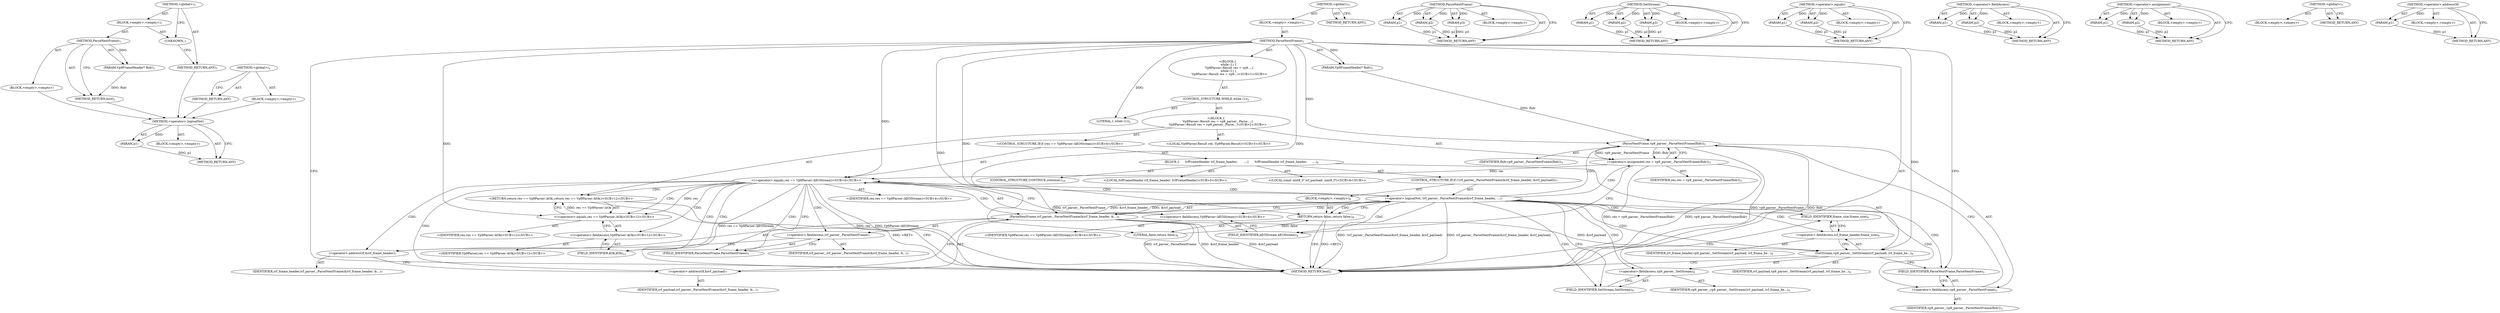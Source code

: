 digraph "&lt;global&gt;" {
vulnerable_107 [label=<(METHOD,&lt;operator&gt;.logicalNot)>];
vulnerable_108 [label=<(PARAM,p1)>];
vulnerable_109 [label=<(BLOCK,&lt;empty&gt;,&lt;empty&gt;)>];
vulnerable_110 [label=<(METHOD_RETURN,ANY)>];
vulnerable_6 [label=<(METHOD,&lt;global&gt;)<SUB>1</SUB>>];
vulnerable_7 [label=<(BLOCK,&lt;empty&gt;,&lt;empty&gt;)<SUB>1</SUB>>];
vulnerable_8 [label=<(METHOD,ParseNextFrame)<SUB>1</SUB>>];
vulnerable_9 [label=<(PARAM,Vp9FrameHeader* fhdr)<SUB>1</SUB>>];
vulnerable_10 [label="<(BLOCK,{
  while (1) {
    Vp9Parser::Result res = vp9...,{
  while (1) {
    Vp9Parser::Result res = vp9...)<SUB>1</SUB>>"];
vulnerable_11 [label=<(CONTROL_STRUCTURE,WHILE,while (1))<SUB>2</SUB>>];
vulnerable_12 [label=<(LITERAL,1,while (1))<SUB>2</SUB>>];
vulnerable_13 [label="<(BLOCK,{
    Vp9Parser::Result res = vp9_parser_.Parse...,{
    Vp9Parser::Result res = vp9_parser_.Parse...)<SUB>2</SUB>>"];
vulnerable_14 [label="<(LOCAL,Vp9Parser.Result res: Vp9Parser.Result)<SUB>3</SUB>>"];
vulnerable_15 [label=<(&lt;operator&gt;.assignment,res = vp9_parser_.ParseNextFrame(fhdr))<SUB>3</SUB>>];
vulnerable_16 [label=<(IDENTIFIER,res,res = vp9_parser_.ParseNextFrame(fhdr))<SUB>3</SUB>>];
vulnerable_17 [label=<(ParseNextFrame,vp9_parser_.ParseNextFrame(fhdr))<SUB>3</SUB>>];
vulnerable_18 [label=<(&lt;operator&gt;.fieldAccess,vp9_parser_.ParseNextFrame)<SUB>3</SUB>>];
vulnerable_19 [label=<(IDENTIFIER,vp9_parser_,vp9_parser_.ParseNextFrame(fhdr))<SUB>3</SUB>>];
vulnerable_20 [label=<(FIELD_IDENTIFIER,ParseNextFrame,ParseNextFrame)<SUB>3</SUB>>];
vulnerable_21 [label=<(IDENTIFIER,fhdr,vp9_parser_.ParseNextFrame(fhdr))<SUB>3</SUB>>];
vulnerable_22 [label="<(CONTROL_STRUCTURE,IF,if (res == Vp9Parser::kEOStream))<SUB>4</SUB>>"];
vulnerable_23 [label="<(&lt;operator&gt;.equals,res == Vp9Parser::kEOStream)<SUB>4</SUB>>"];
vulnerable_24 [label="<(IDENTIFIER,res,res == Vp9Parser::kEOStream)<SUB>4</SUB>>"];
vulnerable_25 [label="<(&lt;operator&gt;.fieldAccess,Vp9Parser::kEOStream)<SUB>4</SUB>>"];
vulnerable_26 [label="<(IDENTIFIER,Vp9Parser,res == Vp9Parser::kEOStream)<SUB>4</SUB>>"];
vulnerable_27 [label=<(FIELD_IDENTIFIER,kEOStream,kEOStream)<SUB>4</SUB>>];
vulnerable_28 [label=<(BLOCK,{
      IvfFrameHeader ivf_frame_header;
      ...,{
      IvfFrameHeader ivf_frame_header;
      ...)<SUB>4</SUB>>];
vulnerable_29 [label="<(LOCAL,IvfFrameHeader ivf_frame_header: IvfFrameHeader)<SUB>5</SUB>>"];
vulnerable_30 [label="<(LOCAL,const uint8_t* ivf_payload: uint8_t*)<SUB>6</SUB>>"];
vulnerable_31 [label=<(CONTROL_STRUCTURE,IF,if (!ivf_parser_.ParseNextFrame(&amp;ivf_frame_header, &amp;ivf_payload)))<SUB>7</SUB>>];
vulnerable_32 [label=<(&lt;operator&gt;.logicalNot,!ivf_parser_.ParseNextFrame(&amp;ivf_frame_header, ...)<SUB>7</SUB>>];
vulnerable_33 [label=<(ParseNextFrame,ivf_parser_.ParseNextFrame(&amp;ivf_frame_header, &amp;...)<SUB>7</SUB>>];
vulnerable_34 [label=<(&lt;operator&gt;.fieldAccess,ivf_parser_.ParseNextFrame)<SUB>7</SUB>>];
vulnerable_35 [label=<(IDENTIFIER,ivf_parser_,ivf_parser_.ParseNextFrame(&amp;ivf_frame_header, &amp;...)<SUB>7</SUB>>];
vulnerable_36 [label=<(FIELD_IDENTIFIER,ParseNextFrame,ParseNextFrame)<SUB>7</SUB>>];
vulnerable_37 [label=<(&lt;operator&gt;.addressOf,&amp;ivf_frame_header)<SUB>7</SUB>>];
vulnerable_38 [label=<(IDENTIFIER,ivf_frame_header,ivf_parser_.ParseNextFrame(&amp;ivf_frame_header, &amp;...)<SUB>7</SUB>>];
vulnerable_39 [label=<(&lt;operator&gt;.addressOf,&amp;ivf_payload)<SUB>7</SUB>>];
vulnerable_40 [label=<(IDENTIFIER,ivf_payload,ivf_parser_.ParseNextFrame(&amp;ivf_frame_header, &amp;...)<SUB>7</SUB>>];
vulnerable_41 [label=<(BLOCK,&lt;empty&gt;,&lt;empty&gt;)<SUB>8</SUB>>];
vulnerable_42 [label=<(RETURN,return false;,return false;)<SUB>8</SUB>>];
vulnerable_43 [label=<(LITERAL,false,return false;)<SUB>8</SUB>>];
vulnerable_44 [label=<(SetStream,vp9_parser_.SetStream(ivf_payload, ivf_frame_he...)<SUB>9</SUB>>];
vulnerable_45 [label=<(&lt;operator&gt;.fieldAccess,vp9_parser_.SetStream)<SUB>9</SUB>>];
vulnerable_46 [label=<(IDENTIFIER,vp9_parser_,vp9_parser_.SetStream(ivf_payload, ivf_frame_he...)<SUB>9</SUB>>];
vulnerable_47 [label=<(FIELD_IDENTIFIER,SetStream,SetStream)<SUB>9</SUB>>];
vulnerable_48 [label=<(IDENTIFIER,ivf_payload,vp9_parser_.SetStream(ivf_payload, ivf_frame_he...)<SUB>9</SUB>>];
vulnerable_49 [label=<(&lt;operator&gt;.fieldAccess,ivf_frame_header.frame_size)<SUB>9</SUB>>];
vulnerable_50 [label=<(IDENTIFIER,ivf_frame_header,vp9_parser_.SetStream(ivf_payload, ivf_frame_he...)<SUB>9</SUB>>];
vulnerable_51 [label=<(FIELD_IDENTIFIER,frame_size,frame_size)<SUB>9</SUB>>];
vulnerable_52 [label=<(CONTROL_STRUCTURE,CONTINUE,continue;)<SUB>10</SUB>>];
vulnerable_53 [label="<(RETURN,return res == Vp9Parser::kOk;,return res == Vp9Parser::kOk;)<SUB>12</SUB>>"];
vulnerable_54 [label="<(&lt;operator&gt;.equals,res == Vp9Parser::kOk)<SUB>12</SUB>>"];
vulnerable_55 [label="<(IDENTIFIER,res,res == Vp9Parser::kOk)<SUB>12</SUB>>"];
vulnerable_56 [label="<(&lt;operator&gt;.fieldAccess,Vp9Parser::kOk)<SUB>12</SUB>>"];
vulnerable_57 [label="<(IDENTIFIER,Vp9Parser,res == Vp9Parser::kOk)<SUB>12</SUB>>"];
vulnerable_58 [label=<(FIELD_IDENTIFIER,kOk,kOk)<SUB>12</SUB>>];
vulnerable_59 [label=<(METHOD_RETURN,bool)<SUB>1</SUB>>];
vulnerable_61 [label=<(METHOD_RETURN,ANY)<SUB>1</SUB>>];
vulnerable_91 [label=<(METHOD,ParseNextFrame)>];
vulnerable_92 [label=<(PARAM,p1)>];
vulnerable_93 [label=<(PARAM,p2)>];
vulnerable_94 [label=<(PARAM,p3)>];
vulnerable_95 [label=<(BLOCK,&lt;empty&gt;,&lt;empty&gt;)>];
vulnerable_96 [label=<(METHOD_RETURN,ANY)>];
vulnerable_115 [label=<(METHOD,SetStream)>];
vulnerable_116 [label=<(PARAM,p1)>];
vulnerable_117 [label=<(PARAM,p2)>];
vulnerable_118 [label=<(PARAM,p3)>];
vulnerable_119 [label=<(BLOCK,&lt;empty&gt;,&lt;empty&gt;)>];
vulnerable_120 [label=<(METHOD_RETURN,ANY)>];
vulnerable_102 [label=<(METHOD,&lt;operator&gt;.equals)>];
vulnerable_103 [label=<(PARAM,p1)>];
vulnerable_104 [label=<(PARAM,p2)>];
vulnerable_105 [label=<(BLOCK,&lt;empty&gt;,&lt;empty&gt;)>];
vulnerable_106 [label=<(METHOD_RETURN,ANY)>];
vulnerable_97 [label=<(METHOD,&lt;operator&gt;.fieldAccess)>];
vulnerable_98 [label=<(PARAM,p1)>];
vulnerable_99 [label=<(PARAM,p2)>];
vulnerable_100 [label=<(BLOCK,&lt;empty&gt;,&lt;empty&gt;)>];
vulnerable_101 [label=<(METHOD_RETURN,ANY)>];
vulnerable_86 [label=<(METHOD,&lt;operator&gt;.assignment)>];
vulnerable_87 [label=<(PARAM,p1)>];
vulnerable_88 [label=<(PARAM,p2)>];
vulnerable_89 [label=<(BLOCK,&lt;empty&gt;,&lt;empty&gt;)>];
vulnerable_90 [label=<(METHOD_RETURN,ANY)>];
vulnerable_80 [label=<(METHOD,&lt;global&gt;)<SUB>1</SUB>>];
vulnerable_81 [label=<(BLOCK,&lt;empty&gt;,&lt;empty&gt;)>];
vulnerable_82 [label=<(METHOD_RETURN,ANY)>];
vulnerable_111 [label=<(METHOD,&lt;operator&gt;.addressOf)>];
vulnerable_112 [label=<(PARAM,p1)>];
vulnerable_113 [label=<(BLOCK,&lt;empty&gt;,&lt;empty&gt;)>];
vulnerable_114 [label=<(METHOD_RETURN,ANY)>];
fixed_6 [label=<(METHOD,&lt;global&gt;)<SUB>1</SUB>>];
fixed_7 [label=<(BLOCK,&lt;empty&gt;,&lt;empty&gt;)<SUB>1</SUB>>];
fixed_8 [label=<(METHOD,ParseNextFrame)<SUB>1</SUB>>];
fixed_9 [label=<(PARAM,Vp9FrameHeader* fhdr)<SUB>1</SUB>>];
fixed_10 [label=<(BLOCK,&lt;empty&gt;,&lt;empty&gt;)>];
fixed_11 [label=<(METHOD_RETURN,bool)<SUB>1</SUB>>];
fixed_13 [label=<(UNKNOWN,,)>];
fixed_14 [label=<(METHOD_RETURN,ANY)<SUB>1</SUB>>];
fixed_25 [label=<(METHOD,&lt;global&gt;)<SUB>1</SUB>>];
fixed_26 [label=<(BLOCK,&lt;empty&gt;,&lt;empty&gt;)>];
fixed_27 [label=<(METHOD_RETURN,ANY)>];
vulnerable_107 -> vulnerable_108  [key=0, label="AST: "];
vulnerable_107 -> vulnerable_108  [key=1, label="DDG: "];
vulnerable_107 -> vulnerable_109  [key=0, label="AST: "];
vulnerable_107 -> vulnerable_110  [key=0, label="AST: "];
vulnerable_107 -> vulnerable_110  [key=1, label="CFG: "];
vulnerable_108 -> vulnerable_110  [key=0, label="DDG: p1"];
vulnerable_6 -> vulnerable_7  [key=0, label="AST: "];
vulnerable_6 -> vulnerable_61  [key=0, label="AST: "];
vulnerable_6 -> vulnerable_61  [key=1, label="CFG: "];
vulnerable_7 -> vulnerable_8  [key=0, label="AST: "];
vulnerable_8 -> vulnerable_9  [key=0, label="AST: "];
vulnerable_8 -> vulnerable_9  [key=1, label="DDG: "];
vulnerable_8 -> vulnerable_10  [key=0, label="AST: "];
vulnerable_8 -> vulnerable_59  [key=0, label="AST: "];
vulnerable_8 -> vulnerable_59  [key=1, label="CFG: "];
vulnerable_8 -> vulnerable_20  [key=0, label="CFG: "];
vulnerable_8 -> vulnerable_12  [key=0, label="DDG: "];
vulnerable_8 -> vulnerable_17  [key=0, label="DDG: "];
vulnerable_8 -> vulnerable_23  [key=0, label="DDG: "];
vulnerable_8 -> vulnerable_54  [key=0, label="DDG: "];
vulnerable_8 -> vulnerable_44  [key=0, label="DDG: "];
vulnerable_8 -> vulnerable_42  [key=0, label="DDG: "];
vulnerable_8 -> vulnerable_33  [key=0, label="DDG: "];
vulnerable_8 -> vulnerable_43  [key=0, label="DDG: "];
vulnerable_9 -> vulnerable_17  [key=0, label="DDG: fhdr"];
vulnerable_10 -> vulnerable_11  [key=0, label="AST: "];
vulnerable_11 -> vulnerable_12  [key=0, label="AST: "];
vulnerable_11 -> vulnerable_13  [key=0, label="AST: "];
vulnerable_13 -> vulnerable_14  [key=0, label="AST: "];
vulnerable_13 -> vulnerable_15  [key=0, label="AST: "];
vulnerable_13 -> vulnerable_22  [key=0, label="AST: "];
vulnerable_13 -> vulnerable_53  [key=0, label="AST: "];
vulnerable_15 -> vulnerable_16  [key=0, label="AST: "];
vulnerable_15 -> vulnerable_17  [key=0, label="AST: "];
vulnerable_15 -> vulnerable_27  [key=0, label="CFG: "];
vulnerable_15 -> vulnerable_59  [key=0, label="DDG: vp9_parser_.ParseNextFrame(fhdr)"];
vulnerable_15 -> vulnerable_59  [key=1, label="DDG: res = vp9_parser_.ParseNextFrame(fhdr)"];
vulnerable_15 -> vulnerable_23  [key=0, label="DDG: res"];
vulnerable_17 -> vulnerable_18  [key=0, label="AST: "];
vulnerable_17 -> vulnerable_21  [key=0, label="AST: "];
vulnerable_17 -> vulnerable_15  [key=0, label="CFG: "];
vulnerable_17 -> vulnerable_15  [key=1, label="DDG: vp9_parser_.ParseNextFrame"];
vulnerable_17 -> vulnerable_15  [key=2, label="DDG: fhdr"];
vulnerable_17 -> vulnerable_59  [key=0, label="DDG: vp9_parser_.ParseNextFrame"];
vulnerable_17 -> vulnerable_59  [key=1, label="DDG: fhdr"];
vulnerable_18 -> vulnerable_19  [key=0, label="AST: "];
vulnerable_18 -> vulnerable_20  [key=0, label="AST: "];
vulnerable_18 -> vulnerable_17  [key=0, label="CFG: "];
vulnerable_20 -> vulnerable_18  [key=0, label="CFG: "];
vulnerable_22 -> vulnerable_23  [key=0, label="AST: "];
vulnerable_22 -> vulnerable_28  [key=0, label="AST: "];
vulnerable_23 -> vulnerable_24  [key=0, label="AST: "];
vulnerable_23 -> vulnerable_25  [key=0, label="AST: "];
vulnerable_23 -> vulnerable_36  [key=0, label="CFG: "];
vulnerable_23 -> vulnerable_36  [key=1, label="CDG: "];
vulnerable_23 -> vulnerable_58  [key=0, label="CFG: "];
vulnerable_23 -> vulnerable_58  [key=1, label="CDG: "];
vulnerable_23 -> vulnerable_59  [key=0, label="DDG: res"];
vulnerable_23 -> vulnerable_59  [key=1, label="DDG: Vp9Parser::kEOStream"];
vulnerable_23 -> vulnerable_59  [key=2, label="DDG: res == Vp9Parser::kEOStream"];
vulnerable_23 -> vulnerable_54  [key=0, label="DDG: res"];
vulnerable_23 -> vulnerable_54  [key=1, label="CDG: "];
vulnerable_23 -> vulnerable_34  [key=0, label="CDG: "];
vulnerable_23 -> vulnerable_32  [key=0, label="CDG: "];
vulnerable_23 -> vulnerable_33  [key=0, label="CDG: "];
vulnerable_23 -> vulnerable_37  [key=0, label="CDG: "];
vulnerable_23 -> vulnerable_53  [key=0, label="CDG: "];
vulnerable_23 -> vulnerable_56  [key=0, label="CDG: "];
vulnerable_23 -> vulnerable_39  [key=0, label="CDG: "];
vulnerable_25 -> vulnerable_26  [key=0, label="AST: "];
vulnerable_25 -> vulnerable_27  [key=0, label="AST: "];
vulnerable_25 -> vulnerable_23  [key=0, label="CFG: "];
vulnerable_27 -> vulnerable_25  [key=0, label="CFG: "];
vulnerable_28 -> vulnerable_29  [key=0, label="AST: "];
vulnerable_28 -> vulnerable_30  [key=0, label="AST: "];
vulnerable_28 -> vulnerable_31  [key=0, label="AST: "];
vulnerable_28 -> vulnerable_44  [key=0, label="AST: "];
vulnerable_28 -> vulnerable_52  [key=0, label="AST: "];
vulnerable_31 -> vulnerable_32  [key=0, label="AST: "];
vulnerable_31 -> vulnerable_41  [key=0, label="AST: "];
vulnerable_32 -> vulnerable_33  [key=0, label="AST: "];
vulnerable_32 -> vulnerable_42  [key=0, label="CFG: "];
vulnerable_32 -> vulnerable_42  [key=1, label="CDG: "];
vulnerable_32 -> vulnerable_47  [key=0, label="CFG: "];
vulnerable_32 -> vulnerable_47  [key=1, label="CDG: "];
vulnerable_32 -> vulnerable_59  [key=0, label="DDG: ivf_parser_.ParseNextFrame(&amp;ivf_frame_header, &amp;ivf_payload)"];
vulnerable_32 -> vulnerable_59  [key=1, label="DDG: !ivf_parser_.ParseNextFrame(&amp;ivf_frame_header, &amp;ivf_payload)"];
vulnerable_32 -> vulnerable_49  [key=0, label="CDG: "];
vulnerable_32 -> vulnerable_51  [key=0, label="CDG: "];
vulnerable_32 -> vulnerable_45  [key=0, label="CDG: "];
vulnerable_32 -> vulnerable_44  [key=0, label="CDG: "];
vulnerable_32 -> vulnerable_17  [key=0, label="CDG: "];
vulnerable_32 -> vulnerable_15  [key=0, label="CDG: "];
vulnerable_32 -> vulnerable_23  [key=0, label="CDG: "];
vulnerable_32 -> vulnerable_20  [key=0, label="CDG: "];
vulnerable_32 -> vulnerable_25  [key=0, label="CDG: "];
vulnerable_32 -> vulnerable_27  [key=0, label="CDG: "];
vulnerable_32 -> vulnerable_18  [key=0, label="CDG: "];
vulnerable_33 -> vulnerable_34  [key=0, label="AST: "];
vulnerable_33 -> vulnerable_37  [key=0, label="AST: "];
vulnerable_33 -> vulnerable_39  [key=0, label="AST: "];
vulnerable_33 -> vulnerable_32  [key=0, label="CFG: "];
vulnerable_33 -> vulnerable_32  [key=1, label="DDG: ivf_parser_.ParseNextFrame"];
vulnerable_33 -> vulnerable_32  [key=2, label="DDG: &amp;ivf_frame_header"];
vulnerable_33 -> vulnerable_32  [key=3, label="DDG: &amp;ivf_payload"];
vulnerable_33 -> vulnerable_59  [key=0, label="DDG: ivf_parser_.ParseNextFrame"];
vulnerable_33 -> vulnerable_59  [key=1, label="DDG: &amp;ivf_frame_header"];
vulnerable_33 -> vulnerable_59  [key=2, label="DDG: &amp;ivf_payload"];
vulnerable_33 -> vulnerable_44  [key=0, label="DDG: &amp;ivf_payload"];
vulnerable_34 -> vulnerable_35  [key=0, label="AST: "];
vulnerable_34 -> vulnerable_36  [key=0, label="AST: "];
vulnerable_34 -> vulnerable_37  [key=0, label="CFG: "];
vulnerable_36 -> vulnerable_34  [key=0, label="CFG: "];
vulnerable_37 -> vulnerable_38  [key=0, label="AST: "];
vulnerable_37 -> vulnerable_39  [key=0, label="CFG: "];
vulnerable_39 -> vulnerable_40  [key=0, label="AST: "];
vulnerable_39 -> vulnerable_33  [key=0, label="CFG: "];
vulnerable_41 -> vulnerable_42  [key=0, label="AST: "];
vulnerable_42 -> vulnerable_43  [key=0, label="AST: "];
vulnerable_42 -> vulnerable_59  [key=0, label="CFG: "];
vulnerable_42 -> vulnerable_59  [key=1, label="DDG: &lt;RET&gt;"];
vulnerable_43 -> vulnerable_42  [key=0, label="DDG: false"];
vulnerable_44 -> vulnerable_45  [key=0, label="AST: "];
vulnerable_44 -> vulnerable_48  [key=0, label="AST: "];
vulnerable_44 -> vulnerable_49  [key=0, label="AST: "];
vulnerable_44 -> vulnerable_59  [key=0, label="CFG: "];
vulnerable_44 -> vulnerable_20  [key=0, label="CFG: "];
vulnerable_45 -> vulnerable_46  [key=0, label="AST: "];
vulnerable_45 -> vulnerable_47  [key=0, label="AST: "];
vulnerable_45 -> vulnerable_51  [key=0, label="CFG: "];
vulnerable_47 -> vulnerable_45  [key=0, label="CFG: "];
vulnerable_49 -> vulnerable_50  [key=0, label="AST: "];
vulnerable_49 -> vulnerable_51  [key=0, label="AST: "];
vulnerable_49 -> vulnerable_44  [key=0, label="CFG: "];
vulnerable_51 -> vulnerable_49  [key=0, label="CFG: "];
vulnerable_53 -> vulnerable_54  [key=0, label="AST: "];
vulnerable_53 -> vulnerable_59  [key=0, label="CFG: "];
vulnerable_53 -> vulnerable_59  [key=1, label="DDG: &lt;RET&gt;"];
vulnerable_54 -> vulnerable_55  [key=0, label="AST: "];
vulnerable_54 -> vulnerable_56  [key=0, label="AST: "];
vulnerable_54 -> vulnerable_53  [key=0, label="CFG: "];
vulnerable_54 -> vulnerable_53  [key=1, label="DDG: res == Vp9Parser::kOk"];
vulnerable_56 -> vulnerable_57  [key=0, label="AST: "];
vulnerable_56 -> vulnerable_58  [key=0, label="AST: "];
vulnerable_56 -> vulnerable_54  [key=0, label="CFG: "];
vulnerable_58 -> vulnerable_56  [key=0, label="CFG: "];
vulnerable_91 -> vulnerable_92  [key=0, label="AST: "];
vulnerable_91 -> vulnerable_92  [key=1, label="DDG: "];
vulnerable_91 -> vulnerable_95  [key=0, label="AST: "];
vulnerable_91 -> vulnerable_93  [key=0, label="AST: "];
vulnerable_91 -> vulnerable_93  [key=1, label="DDG: "];
vulnerable_91 -> vulnerable_96  [key=0, label="AST: "];
vulnerable_91 -> vulnerable_96  [key=1, label="CFG: "];
vulnerable_91 -> vulnerable_94  [key=0, label="AST: "];
vulnerable_91 -> vulnerable_94  [key=1, label="DDG: "];
vulnerable_92 -> vulnerable_96  [key=0, label="DDG: p1"];
vulnerable_93 -> vulnerable_96  [key=0, label="DDG: p2"];
vulnerable_94 -> vulnerable_96  [key=0, label="DDG: p3"];
vulnerable_115 -> vulnerable_116  [key=0, label="AST: "];
vulnerable_115 -> vulnerable_116  [key=1, label="DDG: "];
vulnerable_115 -> vulnerable_119  [key=0, label="AST: "];
vulnerable_115 -> vulnerable_117  [key=0, label="AST: "];
vulnerable_115 -> vulnerable_117  [key=1, label="DDG: "];
vulnerable_115 -> vulnerable_120  [key=0, label="AST: "];
vulnerable_115 -> vulnerable_120  [key=1, label="CFG: "];
vulnerable_115 -> vulnerable_118  [key=0, label="AST: "];
vulnerable_115 -> vulnerable_118  [key=1, label="DDG: "];
vulnerable_116 -> vulnerable_120  [key=0, label="DDG: p1"];
vulnerable_117 -> vulnerable_120  [key=0, label="DDG: p2"];
vulnerable_118 -> vulnerable_120  [key=0, label="DDG: p3"];
vulnerable_102 -> vulnerable_103  [key=0, label="AST: "];
vulnerable_102 -> vulnerable_103  [key=1, label="DDG: "];
vulnerable_102 -> vulnerable_105  [key=0, label="AST: "];
vulnerable_102 -> vulnerable_104  [key=0, label="AST: "];
vulnerable_102 -> vulnerable_104  [key=1, label="DDG: "];
vulnerable_102 -> vulnerable_106  [key=0, label="AST: "];
vulnerable_102 -> vulnerable_106  [key=1, label="CFG: "];
vulnerable_103 -> vulnerable_106  [key=0, label="DDG: p1"];
vulnerable_104 -> vulnerable_106  [key=0, label="DDG: p2"];
vulnerable_97 -> vulnerable_98  [key=0, label="AST: "];
vulnerable_97 -> vulnerable_98  [key=1, label="DDG: "];
vulnerable_97 -> vulnerable_100  [key=0, label="AST: "];
vulnerable_97 -> vulnerable_99  [key=0, label="AST: "];
vulnerable_97 -> vulnerable_99  [key=1, label="DDG: "];
vulnerable_97 -> vulnerable_101  [key=0, label="AST: "];
vulnerable_97 -> vulnerable_101  [key=1, label="CFG: "];
vulnerable_98 -> vulnerable_101  [key=0, label="DDG: p1"];
vulnerable_99 -> vulnerable_101  [key=0, label="DDG: p2"];
vulnerable_86 -> vulnerable_87  [key=0, label="AST: "];
vulnerable_86 -> vulnerable_87  [key=1, label="DDG: "];
vulnerable_86 -> vulnerable_89  [key=0, label="AST: "];
vulnerable_86 -> vulnerable_88  [key=0, label="AST: "];
vulnerable_86 -> vulnerable_88  [key=1, label="DDG: "];
vulnerable_86 -> vulnerable_90  [key=0, label="AST: "];
vulnerable_86 -> vulnerable_90  [key=1, label="CFG: "];
vulnerable_87 -> vulnerable_90  [key=0, label="DDG: p1"];
vulnerable_88 -> vulnerable_90  [key=0, label="DDG: p2"];
vulnerable_80 -> vulnerable_81  [key=0, label="AST: "];
vulnerable_80 -> vulnerable_82  [key=0, label="AST: "];
vulnerable_80 -> vulnerable_82  [key=1, label="CFG: "];
vulnerable_111 -> vulnerable_112  [key=0, label="AST: "];
vulnerable_111 -> vulnerable_112  [key=1, label="DDG: "];
vulnerable_111 -> vulnerable_113  [key=0, label="AST: "];
vulnerable_111 -> vulnerable_114  [key=0, label="AST: "];
vulnerable_111 -> vulnerable_114  [key=1, label="CFG: "];
vulnerable_112 -> vulnerable_114  [key=0, label="DDG: p1"];
fixed_6 -> fixed_7  [key=0, label="AST: "];
fixed_6 -> fixed_14  [key=0, label="AST: "];
fixed_6 -> fixed_13  [key=0, label="CFG: "];
fixed_7 -> fixed_8  [key=0, label="AST: "];
fixed_7 -> fixed_13  [key=0, label="AST: "];
fixed_8 -> fixed_9  [key=0, label="AST: "];
fixed_8 -> fixed_9  [key=1, label="DDG: "];
fixed_8 -> fixed_10  [key=0, label="AST: "];
fixed_8 -> fixed_11  [key=0, label="AST: "];
fixed_8 -> fixed_11  [key=1, label="CFG: "];
fixed_9 -> fixed_11  [key=0, label="DDG: fhdr"];
fixed_10 -> vulnerable_107  [key=0];
fixed_11 -> vulnerable_107  [key=0];
fixed_13 -> fixed_14  [key=0, label="CFG: "];
fixed_14 -> vulnerable_107  [key=0];
fixed_25 -> fixed_26  [key=0, label="AST: "];
fixed_25 -> fixed_27  [key=0, label="AST: "];
fixed_25 -> fixed_27  [key=1, label="CFG: "];
fixed_26 -> vulnerable_107  [key=0];
fixed_27 -> vulnerable_107  [key=0];
}
